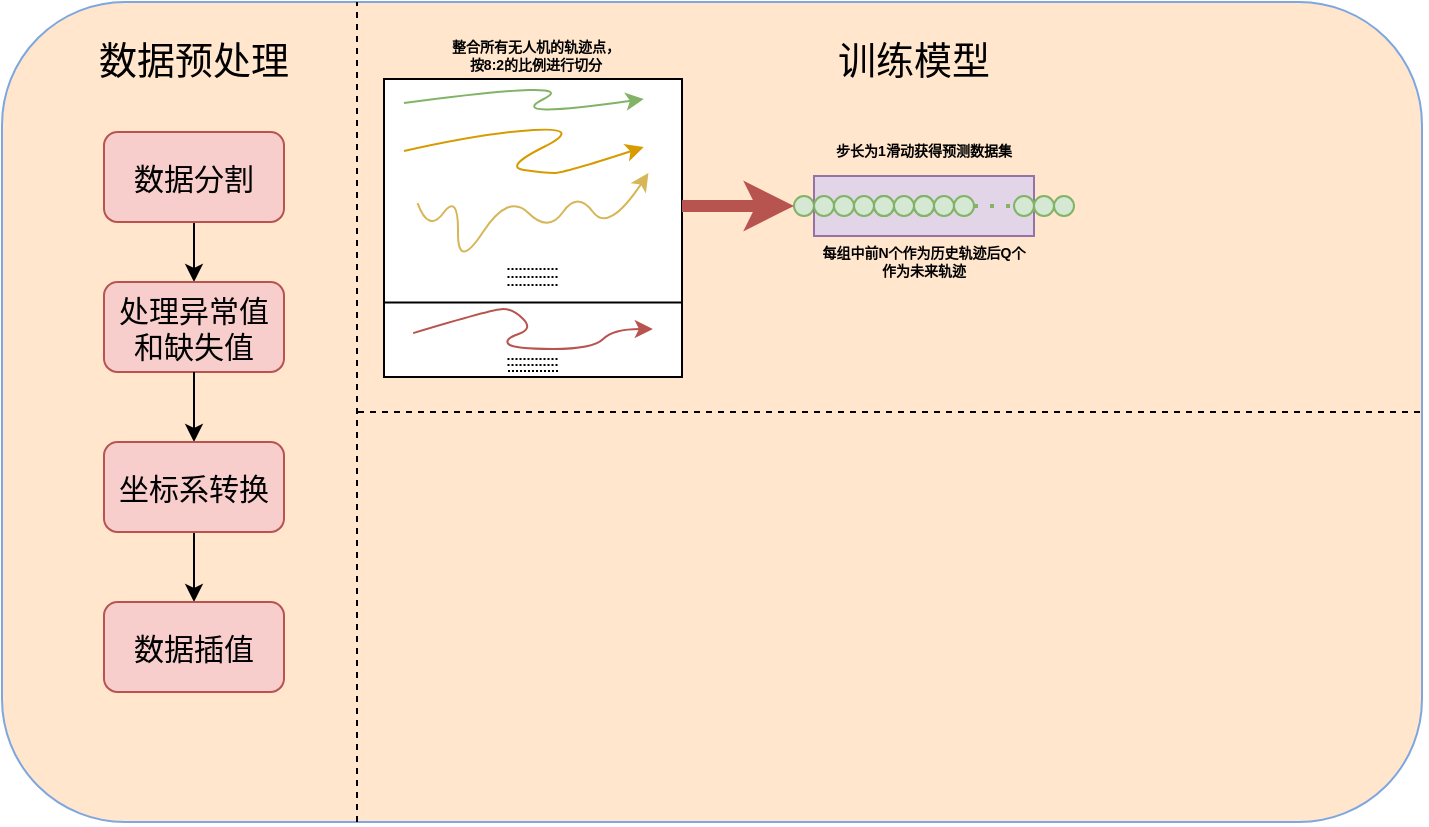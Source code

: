 <mxfile version="28.0.7">
  <diagram name="第 1 页" id="22BMKp5eYA45sCbfqpQU">
    <mxGraphModel dx="827" dy="476" grid="1" gridSize="10" guides="1" tooltips="1" connect="1" arrows="1" fold="1" page="1" pageScale="1" pageWidth="827" pageHeight="1169" math="0" shadow="0">
      <root>
        <mxCell id="0" />
        <mxCell id="1" parent="0" />
        <mxCell id="_uqVd6KnnkXhXrc5HQJr-1" value="" style="rounded=1;whiteSpace=wrap;html=1;fillColor=#ffe6cc;strokeColor=#7EA6E0;" parent="1" vertex="1">
          <mxGeometry x="59" y="60" width="710" height="410" as="geometry" />
        </mxCell>
        <mxCell id="_uqVd6KnnkXhXrc5HQJr-2" value="数据预处理" style="rounded=0;whiteSpace=wrap;html=1;strokeColor=none;fillColor=#ffe6cc;fontSize=19;" parent="1" vertex="1">
          <mxGeometry x="95" y="70" width="120" height="40" as="geometry" />
        </mxCell>
        <mxCell id="IYhBpOHOiFUnqWEjY2zH-13" value="" style="edgeStyle=orthogonalEdgeStyle;rounded=0;orthogonalLoop=1;jettySize=auto;html=1;" edge="1" parent="1" source="IYhBpOHOiFUnqWEjY2zH-1" target="IYhBpOHOiFUnqWEjY2zH-11">
          <mxGeometry relative="1" as="geometry" />
        </mxCell>
        <mxCell id="IYhBpOHOiFUnqWEjY2zH-1" value="数据分割" style="rounded=1;whiteSpace=wrap;html=1;fillColor=#f8cecc;strokeColor=#b85450;fontSize=15;" vertex="1" parent="1">
          <mxGeometry x="110" y="125" width="90" height="45" as="geometry" />
        </mxCell>
        <mxCell id="IYhBpOHOiFUnqWEjY2zH-10" value="" style="endArrow=none;dashed=1;html=1;rounded=0;entryX=0.25;entryY=0;entryDx=0;entryDy=0;exitX=0.25;exitY=1;exitDx=0;exitDy=0;" edge="1" parent="1" source="_uqVd6KnnkXhXrc5HQJr-1" target="_uqVd6KnnkXhXrc5HQJr-1">
          <mxGeometry width="50" height="50" relative="1" as="geometry">
            <mxPoint x="260" y="280" as="sourcePoint" />
            <mxPoint x="310" y="230" as="targetPoint" />
          </mxGeometry>
        </mxCell>
        <mxCell id="IYhBpOHOiFUnqWEjY2zH-16" value="" style="edgeStyle=orthogonalEdgeStyle;rounded=0;orthogonalLoop=1;jettySize=auto;html=1;" edge="1" parent="1" source="IYhBpOHOiFUnqWEjY2zH-14" target="IYhBpOHOiFUnqWEjY2zH-15">
          <mxGeometry relative="1" as="geometry" />
        </mxCell>
        <mxCell id="IYhBpOHOiFUnqWEjY2zH-11" value="处理异常值和缺失值" style="rounded=1;whiteSpace=wrap;html=1;fillColor=#f8cecc;strokeColor=#b85450;fontSize=15;" vertex="1" parent="1">
          <mxGeometry x="110" y="200" width="90" height="45" as="geometry" />
        </mxCell>
        <mxCell id="IYhBpOHOiFUnqWEjY2zH-15" value="数据插值" style="rounded=1;whiteSpace=wrap;html=1;fillColor=#f8cecc;strokeColor=#b85450;fontSize=15;" vertex="1" parent="1">
          <mxGeometry x="110" y="360" width="90" height="45" as="geometry" />
        </mxCell>
        <mxCell id="IYhBpOHOiFUnqWEjY2zH-17" value="" style="edgeStyle=orthogonalEdgeStyle;rounded=0;orthogonalLoop=1;jettySize=auto;html=1;" edge="1" parent="1" source="IYhBpOHOiFUnqWEjY2zH-11" target="IYhBpOHOiFUnqWEjY2zH-14">
          <mxGeometry relative="1" as="geometry">
            <mxPoint x="155" y="245" as="sourcePoint" />
            <mxPoint x="155" y="350" as="targetPoint" />
          </mxGeometry>
        </mxCell>
        <mxCell id="IYhBpOHOiFUnqWEjY2zH-14" value="坐标系转换" style="rounded=1;whiteSpace=wrap;html=1;fillColor=#f8cecc;strokeColor=#b85450;fontSize=15;" vertex="1" parent="1">
          <mxGeometry x="110" y="280" width="90" height="45" as="geometry" />
        </mxCell>
        <mxCell id="IYhBpOHOiFUnqWEjY2zH-18" value="" style="endArrow=none;dashed=1;html=1;rounded=0;" edge="1" parent="1">
          <mxGeometry width="50" height="50" relative="1" as="geometry">
            <mxPoint x="237" y="265" as="sourcePoint" />
            <mxPoint x="770" y="265" as="targetPoint" />
          </mxGeometry>
        </mxCell>
        <mxCell id="IYhBpOHOiFUnqWEjY2zH-19" value="训练模型" style="rounded=0;whiteSpace=wrap;html=1;strokeColor=none;fillColor=#ffe6cc;fontSize=19;" vertex="1" parent="1">
          <mxGeometry x="455" y="70" width="120" height="40" as="geometry" />
        </mxCell>
        <mxCell id="IYhBpOHOiFUnqWEjY2zH-43" value="" style="rounded=0;whiteSpace=wrap;html=1;strokeColor=none;fillColor=#ffe6cc;" vertex="1" parent="1">
          <mxGeometry x="455" y="147" width="80" height="30" as="geometry" />
        </mxCell>
        <mxCell id="IYhBpOHOiFUnqWEjY2zH-26" value="" style="ellipse;whiteSpace=wrap;html=1;aspect=fixed;fillColor=#d5e8d4;strokeColor=#82b366;" vertex="1" parent="1">
          <mxGeometry x="455" y="157" width="10" height="10" as="geometry" />
        </mxCell>
        <mxCell id="IYhBpOHOiFUnqWEjY2zH-49" value="" style="rounded=0;whiteSpace=wrap;html=1;strokeColor=#9673a6;fillColor=#e1d5e7;" vertex="1" parent="1">
          <mxGeometry x="465" y="147" width="110" height="30" as="geometry" />
        </mxCell>
        <mxCell id="IYhBpOHOiFUnqWEjY2zH-27" value="" style="ellipse;whiteSpace=wrap;html=1;aspect=fixed;fillColor=#d5e8d4;strokeColor=#82b366;" vertex="1" parent="1">
          <mxGeometry x="465" y="157" width="10" height="10" as="geometry" />
        </mxCell>
        <mxCell id="IYhBpOHOiFUnqWEjY2zH-28" value="" style="ellipse;whiteSpace=wrap;html=1;aspect=fixed;fillColor=#d5e8d4;strokeColor=#82b366;" vertex="1" parent="1">
          <mxGeometry x="475" y="157" width="10" height="10" as="geometry" />
        </mxCell>
        <mxCell id="IYhBpOHOiFUnqWEjY2zH-30" value="" style="ellipse;whiteSpace=wrap;html=1;aspect=fixed;fillColor=#d5e8d4;strokeColor=#82b366;" vertex="1" parent="1">
          <mxGeometry x="485" y="157" width="10" height="10" as="geometry" />
        </mxCell>
        <mxCell id="IYhBpOHOiFUnqWEjY2zH-31" value="" style="ellipse;whiteSpace=wrap;html=1;aspect=fixed;fillColor=#d5e8d4;strokeColor=#82b366;" vertex="1" parent="1">
          <mxGeometry x="495" y="157" width="10" height="10" as="geometry" />
        </mxCell>
        <mxCell id="IYhBpOHOiFUnqWEjY2zH-32" value="" style="ellipse;whiteSpace=wrap;html=1;aspect=fixed;fillColor=#d5e8d4;strokeColor=#82b366;" vertex="1" parent="1">
          <mxGeometry x="495" y="157" width="10" height="10" as="geometry" />
        </mxCell>
        <mxCell id="IYhBpOHOiFUnqWEjY2zH-33" value="" style="ellipse;whiteSpace=wrap;html=1;aspect=fixed;fillColor=#d5e8d4;strokeColor=#82b366;" vertex="1" parent="1">
          <mxGeometry x="505" y="157" width="10" height="10" as="geometry" />
        </mxCell>
        <mxCell id="IYhBpOHOiFUnqWEjY2zH-34" value="" style="ellipse;whiteSpace=wrap;html=1;aspect=fixed;fillColor=#d5e8d4;strokeColor=#82b366;" vertex="1" parent="1">
          <mxGeometry x="515" y="157" width="10" height="10" as="geometry" />
        </mxCell>
        <mxCell id="IYhBpOHOiFUnqWEjY2zH-35" value="" style="ellipse;whiteSpace=wrap;html=1;aspect=fixed;fillColor=#d5e8d4;strokeColor=#82b366;" vertex="1" parent="1">
          <mxGeometry x="515" y="157" width="10" height="10" as="geometry" />
        </mxCell>
        <mxCell id="IYhBpOHOiFUnqWEjY2zH-36" value="" style="ellipse;whiteSpace=wrap;html=1;aspect=fixed;direction=south;fillColor=#d5e8d4;strokeColor=#82b366;" vertex="1" parent="1">
          <mxGeometry x="525" y="157" width="10" height="10" as="geometry" />
        </mxCell>
        <mxCell id="IYhBpOHOiFUnqWEjY2zH-37" value="" style="ellipse;whiteSpace=wrap;html=1;aspect=fixed;fillColor=#d5e8d4;strokeColor=#82b366;" vertex="1" parent="1">
          <mxGeometry x="535" y="157" width="10" height="10" as="geometry" />
        </mxCell>
        <mxCell id="IYhBpOHOiFUnqWEjY2zH-52" value="步长为1滑动获得预测数据集" style="rounded=0;whiteSpace=wrap;html=1;fontSize=7;fillColor=#ffe6cc;strokeColor=none;fontStyle=1" vertex="1" parent="1">
          <mxGeometry x="471.25" y="125" width="97.5" height="20" as="geometry" />
        </mxCell>
        <mxCell id="IYhBpOHOiFUnqWEjY2zH-38" value="" style="endArrow=none;dashed=1;html=1;dashPattern=1 3;strokeWidth=2;rounded=0;exitX=1;exitY=0.5;exitDx=0;exitDy=0;entryX=0.5;entryY=1;entryDx=0;entryDy=0;fillColor=#d5e8d4;strokeColor=#82b366;" edge="1" parent="1" source="IYhBpOHOiFUnqWEjY2zH-37" target="IYhBpOHOiFUnqWEjY2zH-39">
          <mxGeometry width="50" height="50" relative="1" as="geometry">
            <mxPoint x="565" y="187" as="sourcePoint" />
            <mxPoint x="615" y="137" as="targetPoint" />
          </mxGeometry>
        </mxCell>
        <mxCell id="IYhBpOHOiFUnqWEjY2zH-39" value="" style="ellipse;whiteSpace=wrap;html=1;aspect=fixed;direction=south;fillColor=#d5e8d4;strokeColor=#82b366;" vertex="1" parent="1">
          <mxGeometry x="565" y="157" width="10" height="10" as="geometry" />
        </mxCell>
        <mxCell id="IYhBpOHOiFUnqWEjY2zH-40" value="" style="ellipse;whiteSpace=wrap;html=1;aspect=fixed;direction=south;fillColor=#d5e8d4;strokeColor=#82b366;" vertex="1" parent="1">
          <mxGeometry x="575" y="157" width="10" height="10" as="geometry" />
        </mxCell>
        <mxCell id="IYhBpOHOiFUnqWEjY2zH-41" value="" style="ellipse;whiteSpace=wrap;html=1;aspect=fixed;direction=south;fillColor=#d5e8d4;strokeColor=#82b366;" vertex="1" parent="1">
          <mxGeometry x="585" y="157" width="10" height="10" as="geometry" />
        </mxCell>
        <mxCell id="IYhBpOHOiFUnqWEjY2zH-53" value="每组中前N个作为历史轨迹后Q个作为未来轨迹" style="rounded=0;whiteSpace=wrap;html=1;fontSize=7;fillColor=#ffe6cc;strokeColor=none;fontStyle=1" vertex="1" parent="1">
          <mxGeometry x="465" y="180" width="110" height="20" as="geometry" />
        </mxCell>
        <mxCell id="IYhBpOHOiFUnqWEjY2zH-57" value="" style="whiteSpace=wrap;html=1;aspect=fixed;" vertex="1" parent="1">
          <mxGeometry x="250" y="98.5" width="149" height="149" as="geometry" />
        </mxCell>
        <mxCell id="IYhBpOHOiFUnqWEjY2zH-59" value="整合所有无人机的轨迹点，按8:2的比例进行切分" style="rounded=0;whiteSpace=wrap;html=1;fontSize=7;fillColor=#ffe6cc;strokeColor=none;fontStyle=1" vertex="1" parent="1">
          <mxGeometry x="282" y="76.5" width="88" height="20" as="geometry" />
        </mxCell>
        <mxCell id="IYhBpOHOiFUnqWEjY2zH-61" value="" style="curved=1;endArrow=classic;html=1;rounded=0;exitX=0.001;exitY=0.148;exitDx=0;exitDy=0;exitPerimeter=0;fillColor=#d5e8d4;strokeColor=#82b366;" edge="1" parent="1">
          <mxGeometry width="50" height="50" relative="1" as="geometry">
            <mxPoint x="259.999" y="110.552" as="sourcePoint" />
            <mxPoint x="379.85" y="108.5" as="targetPoint" />
            <Array as="points">
              <mxPoint x="349.85" y="98.5" />
              <mxPoint x="309.85" y="118.5" />
            </Array>
          </mxGeometry>
        </mxCell>
        <mxCell id="IYhBpOHOiFUnqWEjY2zH-62" value="" style="curved=1;endArrow=classic;html=1;rounded=0;exitX=0.001;exitY=0.148;exitDx=0;exitDy=0;exitPerimeter=0;fillColor=#ffe6cc;strokeColor=#d79b00;" edge="1" parent="1">
          <mxGeometry width="50" height="50" relative="1" as="geometry">
            <mxPoint x="260" y="134.552" as="sourcePoint" />
            <mxPoint x="379.851" y="132.5" as="targetPoint" />
            <Array as="points">
              <mxPoint x="300" y="125.5" />
              <mxPoint x="349.851" y="122.5" />
              <mxPoint x="309.851" y="142.5" />
              <mxPoint x="330" y="145.5" />
              <mxPoint x="340" y="145.5" />
            </Array>
          </mxGeometry>
        </mxCell>
        <mxCell id="IYhBpOHOiFUnqWEjY2zH-63" value="" style="curved=1;endArrow=classic;html=1;rounded=0;exitX=0.001;exitY=0.148;exitDx=0;exitDy=0;exitPerimeter=0;fillColor=#fff2cc;strokeColor=#d6b656;" edge="1" parent="1">
          <mxGeometry width="50" height="50" relative="1" as="geometry">
            <mxPoint x="266.78" y="160.552" as="sourcePoint" />
            <mxPoint x="382.21" y="145.5" as="targetPoint" />
            <Array as="points">
              <mxPoint x="272.21" y="175.5" />
              <mxPoint x="287.21" y="155.5" />
              <mxPoint x="286.78" y="194.5" />
              <mxPoint x="312.21" y="155.5" />
              <mxPoint x="332.21" y="175.5" />
              <mxPoint x="346.78" y="154.5" />
              <mxPoint x="362.21" y="175.5" />
              <mxPoint x="382.21" y="145.5" />
            </Array>
          </mxGeometry>
        </mxCell>
        <mxCell id="IYhBpOHOiFUnqWEjY2zH-64" value="" style="endArrow=none;html=1;rounded=0;exitX=0;exitY=0.75;exitDx=0;exitDy=0;entryX=1;entryY=0.75;entryDx=0;entryDy=0;" edge="1" parent="1" source="IYhBpOHOiFUnqWEjY2zH-57" target="IYhBpOHOiFUnqWEjY2zH-57">
          <mxGeometry width="50" height="50" relative="1" as="geometry">
            <mxPoint x="290" y="228.5" as="sourcePoint" />
            <mxPoint x="340" y="178.5" as="targetPoint" />
          </mxGeometry>
        </mxCell>
        <mxCell id="IYhBpOHOiFUnqWEjY2zH-66" value="" style="endArrow=none;dashed=1;html=1;rounded=0;dashPattern=1 1;" edge="1" parent="1">
          <mxGeometry width="50" height="50" relative="1" as="geometry">
            <mxPoint x="311.75" y="193.5" as="sourcePoint" />
            <mxPoint x="337.25" y="193.5" as="targetPoint" />
          </mxGeometry>
        </mxCell>
        <mxCell id="IYhBpOHOiFUnqWEjY2zH-69" value="" style="endArrow=none;dashed=1;html=1;rounded=0;dashPattern=1 1;" edge="1" parent="1">
          <mxGeometry width="50" height="50" relative="1" as="geometry">
            <mxPoint x="311.75" y="201.5" as="sourcePoint" />
            <mxPoint x="337.25" y="201.5" as="targetPoint" />
          </mxGeometry>
        </mxCell>
        <mxCell id="IYhBpOHOiFUnqWEjY2zH-70" value="" style="endArrow=none;dashed=1;html=1;rounded=0;dashPattern=1 1;" edge="1" parent="1">
          <mxGeometry width="50" height="50" relative="1" as="geometry">
            <mxPoint x="311.75" y="197.5" as="sourcePoint" />
            <mxPoint x="337.25" y="197.5" as="targetPoint" />
          </mxGeometry>
        </mxCell>
        <mxCell id="IYhBpOHOiFUnqWEjY2zH-71" value="" style="curved=1;endArrow=classic;html=1;rounded=0;exitX=0.001;exitY=0.148;exitDx=0;exitDy=0;exitPerimeter=0;fillColor=#f8cecc;strokeColor=#b85450;" edge="1" parent="1">
          <mxGeometry width="50" height="50" relative="1" as="geometry">
            <mxPoint x="264.57" y="225.552" as="sourcePoint" />
            <mxPoint x="384.421" y="223.5" as="targetPoint" />
            <Array as="points">
              <mxPoint x="304.57" y="213.5" />
              <mxPoint x="314.57" y="213.5" />
              <mxPoint x="324.57" y="223.5" />
              <mxPoint x="310" y="228.5" />
              <mxPoint x="314.421" y="233.5" />
              <mxPoint x="354.57" y="233.5" />
              <mxPoint x="364.57" y="223.5" />
            </Array>
          </mxGeometry>
        </mxCell>
        <mxCell id="IYhBpOHOiFUnqWEjY2zH-72" value="" style="endArrow=none;dashed=1;html=1;rounded=0;dashPattern=1 1;" edge="1" parent="1">
          <mxGeometry width="50" height="50" relative="1" as="geometry">
            <mxPoint x="311.75" y="238.5" as="sourcePoint" />
            <mxPoint x="337.25" y="238.5" as="targetPoint" />
          </mxGeometry>
        </mxCell>
        <mxCell id="IYhBpOHOiFUnqWEjY2zH-73" value="" style="endArrow=none;dashed=1;html=1;rounded=0;dashPattern=1 1;" edge="1" parent="1">
          <mxGeometry width="50" height="50" relative="1" as="geometry">
            <mxPoint x="311.75" y="241.5" as="sourcePoint" />
            <mxPoint x="337.25" y="241.5" as="targetPoint" />
          </mxGeometry>
        </mxCell>
        <mxCell id="IYhBpOHOiFUnqWEjY2zH-74" value="" style="endArrow=none;dashed=1;html=1;rounded=0;dashPattern=1 1;" edge="1" parent="1">
          <mxGeometry width="50" height="50" relative="1" as="geometry">
            <mxPoint x="312" y="244.5" as="sourcePoint" />
            <mxPoint x="337.5" y="244.5" as="targetPoint" />
          </mxGeometry>
        </mxCell>
        <mxCell id="IYhBpOHOiFUnqWEjY2zH-77" value="" style="endArrow=classic;html=1;rounded=0;strokeWidth=6;entryX=0;entryY=0.5;entryDx=0;entryDy=0;curved=0;fillColor=#f8cecc;strokeColor=#b85450;" edge="1" parent="1" target="IYhBpOHOiFUnqWEjY2zH-26">
          <mxGeometry width="50" height="50" relative="1" as="geometry">
            <mxPoint x="399" y="162" as="sourcePoint" />
            <mxPoint x="454" y="162" as="targetPoint" />
          </mxGeometry>
        </mxCell>
      </root>
    </mxGraphModel>
  </diagram>
</mxfile>
